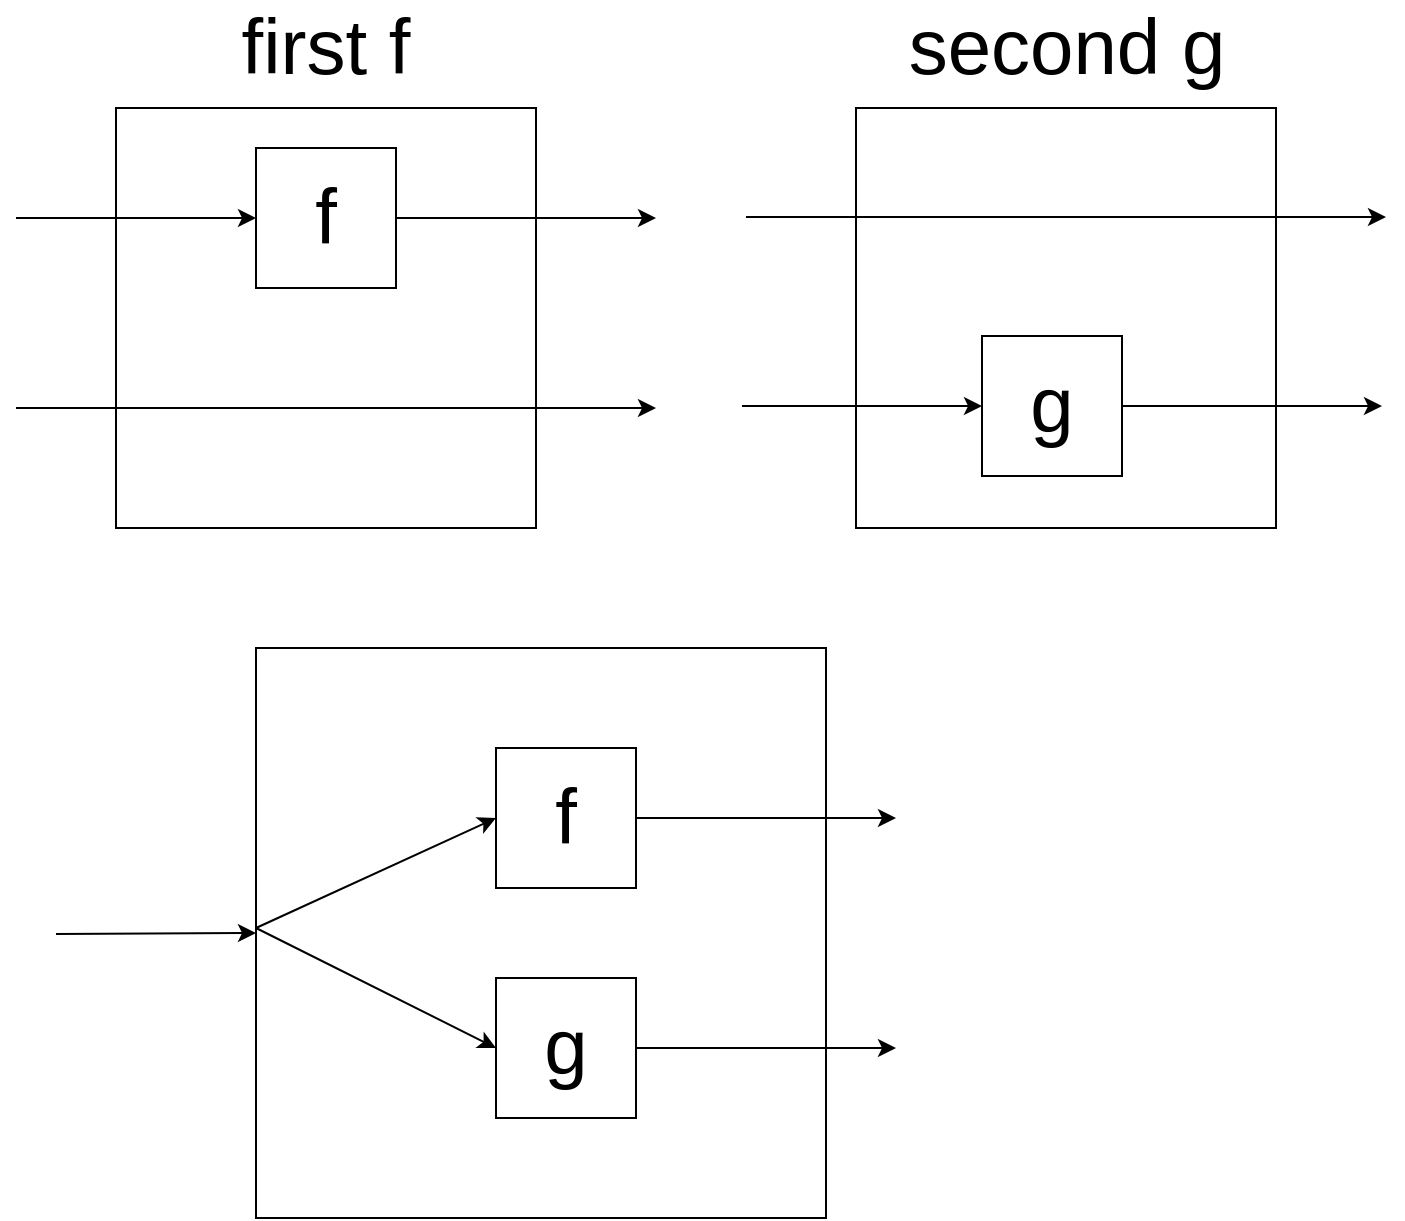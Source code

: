 <mxfile version="13.9.9" type="device"><diagram id="Pdy4-VlIC-cE9dUXoG09" name="Page-1"><mxGraphModel dx="772" dy="566" grid="1" gridSize="10" guides="1" tooltips="1" connect="1" arrows="1" fold="1" page="1" pageScale="1" pageWidth="827" pageHeight="1169" math="0" shadow="0"><root><mxCell id="0"/><mxCell id="1" parent="0"/><mxCell id="jZgoJ7bSGV38iQ0FWt5V-24" value="" style="whiteSpace=wrap;html=1;aspect=fixed;fontSize=39;" vertex="1" parent="1"><mxGeometry x="160" y="380" width="285" height="285" as="geometry"/></mxCell><mxCell id="jZgoJ7bSGV38iQ0FWt5V-2" value="" style="whiteSpace=wrap;html=1;aspect=fixed;fontSize=39;" vertex="1" parent="1"><mxGeometry x="90" y="110" width="210" height="210" as="geometry"/></mxCell><mxCell id="jZgoJ7bSGV38iQ0FWt5V-5" value="" style="endArrow=classic;html=1;fontSize=39;" edge="1" parent="1"><mxGeometry width="50" height="50" relative="1" as="geometry"><mxPoint x="40" y="260" as="sourcePoint"/><mxPoint x="360" y="260" as="targetPoint"/></mxGeometry></mxCell><mxCell id="jZgoJ7bSGV38iQ0FWt5V-6" value="first f" style="text;html=1;strokeColor=none;fillColor=none;align=center;verticalAlign=middle;whiteSpace=wrap;rounded=0;fontSize=39;" vertex="1" parent="1"><mxGeometry x="145" y="70" width="100" height="20" as="geometry"/></mxCell><mxCell id="jZgoJ7bSGV38iQ0FWt5V-7" value="" style="whiteSpace=wrap;html=1;aspect=fixed;fontSize=39;" vertex="1" parent="1"><mxGeometry x="460" y="110" width="210" height="210" as="geometry"/></mxCell><mxCell id="jZgoJ7bSGV38iQ0FWt5V-11" value="" style="endArrow=classic;html=1;fontSize=39;" edge="1" parent="1"><mxGeometry width="50" height="50" relative="1" as="geometry"><mxPoint x="405" y="164.5" as="sourcePoint"/><mxPoint x="725" y="164.5" as="targetPoint"/></mxGeometry></mxCell><mxCell id="jZgoJ7bSGV38iQ0FWt5V-12" value="second g" style="text;html=1;strokeColor=none;fillColor=none;align=center;verticalAlign=middle;whiteSpace=wrap;rounded=0;fontSize=39;" vertex="1" parent="1"><mxGeometry x="477.5" y="70" width="175" height="20" as="geometry"/></mxCell><mxCell id="jZgoJ7bSGV38iQ0FWt5V-14" value="" style="group" vertex="1" connectable="0" parent="1"><mxGeometry x="40" y="130" width="320" height="70" as="geometry"/></mxCell><mxCell id="jZgoJ7bSGV38iQ0FWt5V-1" value="f" style="whiteSpace=wrap;html=1;aspect=fixed;fontSize=39;" vertex="1" parent="jZgoJ7bSGV38iQ0FWt5V-14"><mxGeometry x="120" width="70" height="70" as="geometry"/></mxCell><mxCell id="jZgoJ7bSGV38iQ0FWt5V-3" value="" style="endArrow=classic;html=1;fontSize=39;entryX=0;entryY=0.5;entryDx=0;entryDy=0;" edge="1" parent="jZgoJ7bSGV38iQ0FWt5V-14" target="jZgoJ7bSGV38iQ0FWt5V-1"><mxGeometry width="50" height="50" relative="1" as="geometry"><mxPoint y="35" as="sourcePoint"/><mxPoint x="30" y="10" as="targetPoint"/></mxGeometry></mxCell><mxCell id="jZgoJ7bSGV38iQ0FWt5V-4" value="" style="endArrow=classic;html=1;fontSize=39;exitX=1;exitY=0.5;exitDx=0;exitDy=0;" edge="1" parent="jZgoJ7bSGV38iQ0FWt5V-14" source="jZgoJ7bSGV38iQ0FWt5V-1"><mxGeometry width="50" height="50" relative="1" as="geometry"><mxPoint x="320" y="34.5" as="sourcePoint"/><mxPoint x="320" y="35" as="targetPoint"/></mxGeometry></mxCell><mxCell id="jZgoJ7bSGV38iQ0FWt5V-15" value="" style="group" vertex="1" connectable="0" parent="1"><mxGeometry x="403" y="224" width="320" height="70" as="geometry"/></mxCell><mxCell id="jZgoJ7bSGV38iQ0FWt5V-8" value="g" style="whiteSpace=wrap;html=1;aspect=fixed;fontSize=39;" vertex="1" parent="jZgoJ7bSGV38iQ0FWt5V-15"><mxGeometry x="120" width="70" height="70" as="geometry"/></mxCell><mxCell id="jZgoJ7bSGV38iQ0FWt5V-9" value="" style="endArrow=classic;html=1;fontSize=39;entryX=0;entryY=0.5;entryDx=0;entryDy=0;" edge="1" parent="jZgoJ7bSGV38iQ0FWt5V-15" target="jZgoJ7bSGV38iQ0FWt5V-8"><mxGeometry width="50" height="50" relative="1" as="geometry"><mxPoint y="35" as="sourcePoint"/><mxPoint x="30" y="10" as="targetPoint"/></mxGeometry></mxCell><mxCell id="jZgoJ7bSGV38iQ0FWt5V-10" value="" style="endArrow=classic;html=1;fontSize=39;exitX=1;exitY=0.5;exitDx=0;exitDy=0;" edge="1" parent="jZgoJ7bSGV38iQ0FWt5V-15" source="jZgoJ7bSGV38iQ0FWt5V-8"><mxGeometry width="50" height="50" relative="1" as="geometry"><mxPoint x="320" y="34.5" as="sourcePoint"/><mxPoint x="320" y="35" as="targetPoint"/></mxGeometry></mxCell><mxCell id="jZgoJ7bSGV38iQ0FWt5V-17" value="f" style="whiteSpace=wrap;html=1;aspect=fixed;fontSize=39;" vertex="1" parent="1"><mxGeometry x="280" y="430" width="70" height="70" as="geometry"/></mxCell><mxCell id="jZgoJ7bSGV38iQ0FWt5V-18" value="" style="endArrow=classic;html=1;fontSize=39;entryX=0;entryY=0.5;entryDx=0;entryDy=0;" edge="1" parent="1" target="jZgoJ7bSGV38iQ0FWt5V-17"><mxGeometry x="160" y="430" width="50" height="50" as="geometry"><mxPoint x="160" y="520" as="sourcePoint"/><mxPoint x="190" y="440" as="targetPoint"/></mxGeometry></mxCell><mxCell id="jZgoJ7bSGV38iQ0FWt5V-19" value="" style="endArrow=classic;html=1;fontSize=39;exitX=1;exitY=0.5;exitDx=0;exitDy=0;" edge="1" parent="1" source="jZgoJ7bSGV38iQ0FWt5V-17"><mxGeometry x="160" y="430" width="50" height="50" as="geometry"><mxPoint x="480" y="464.5" as="sourcePoint"/><mxPoint x="480" y="465" as="targetPoint"/></mxGeometry></mxCell><mxCell id="jZgoJ7bSGV38iQ0FWt5V-21" value="g" style="whiteSpace=wrap;html=1;aspect=fixed;fontSize=39;" vertex="1" parent="1"><mxGeometry x="280" y="545" width="70" height="70" as="geometry"/></mxCell><mxCell id="jZgoJ7bSGV38iQ0FWt5V-22" value="" style="endArrow=classic;html=1;fontSize=39;entryX=0;entryY=0.5;entryDx=0;entryDy=0;" edge="1" parent="1" target="jZgoJ7bSGV38iQ0FWt5V-21"><mxGeometry x="160" y="545" width="50" height="50" as="geometry"><mxPoint x="160" y="520" as="sourcePoint"/><mxPoint x="190" y="555" as="targetPoint"/></mxGeometry></mxCell><mxCell id="jZgoJ7bSGV38iQ0FWt5V-23" value="" style="endArrow=classic;html=1;fontSize=39;exitX=1;exitY=0.5;exitDx=0;exitDy=0;" edge="1" parent="1" source="jZgoJ7bSGV38iQ0FWt5V-21"><mxGeometry x="160" y="545" width="50" height="50" as="geometry"><mxPoint x="480" y="579.5" as="sourcePoint"/><mxPoint x="480" y="580" as="targetPoint"/></mxGeometry></mxCell><mxCell id="jZgoJ7bSGV38iQ0FWt5V-25" value="" style="endArrow=classic;html=1;fontSize=39;entryX=0;entryY=0.5;entryDx=0;entryDy=0;" edge="1" parent="1" target="jZgoJ7bSGV38iQ0FWt5V-24"><mxGeometry width="50" height="50" relative="1" as="geometry"><mxPoint x="60" y="523" as="sourcePoint"/><mxPoint x="100" y="490" as="targetPoint"/></mxGeometry></mxCell></root></mxGraphModel></diagram></mxfile>